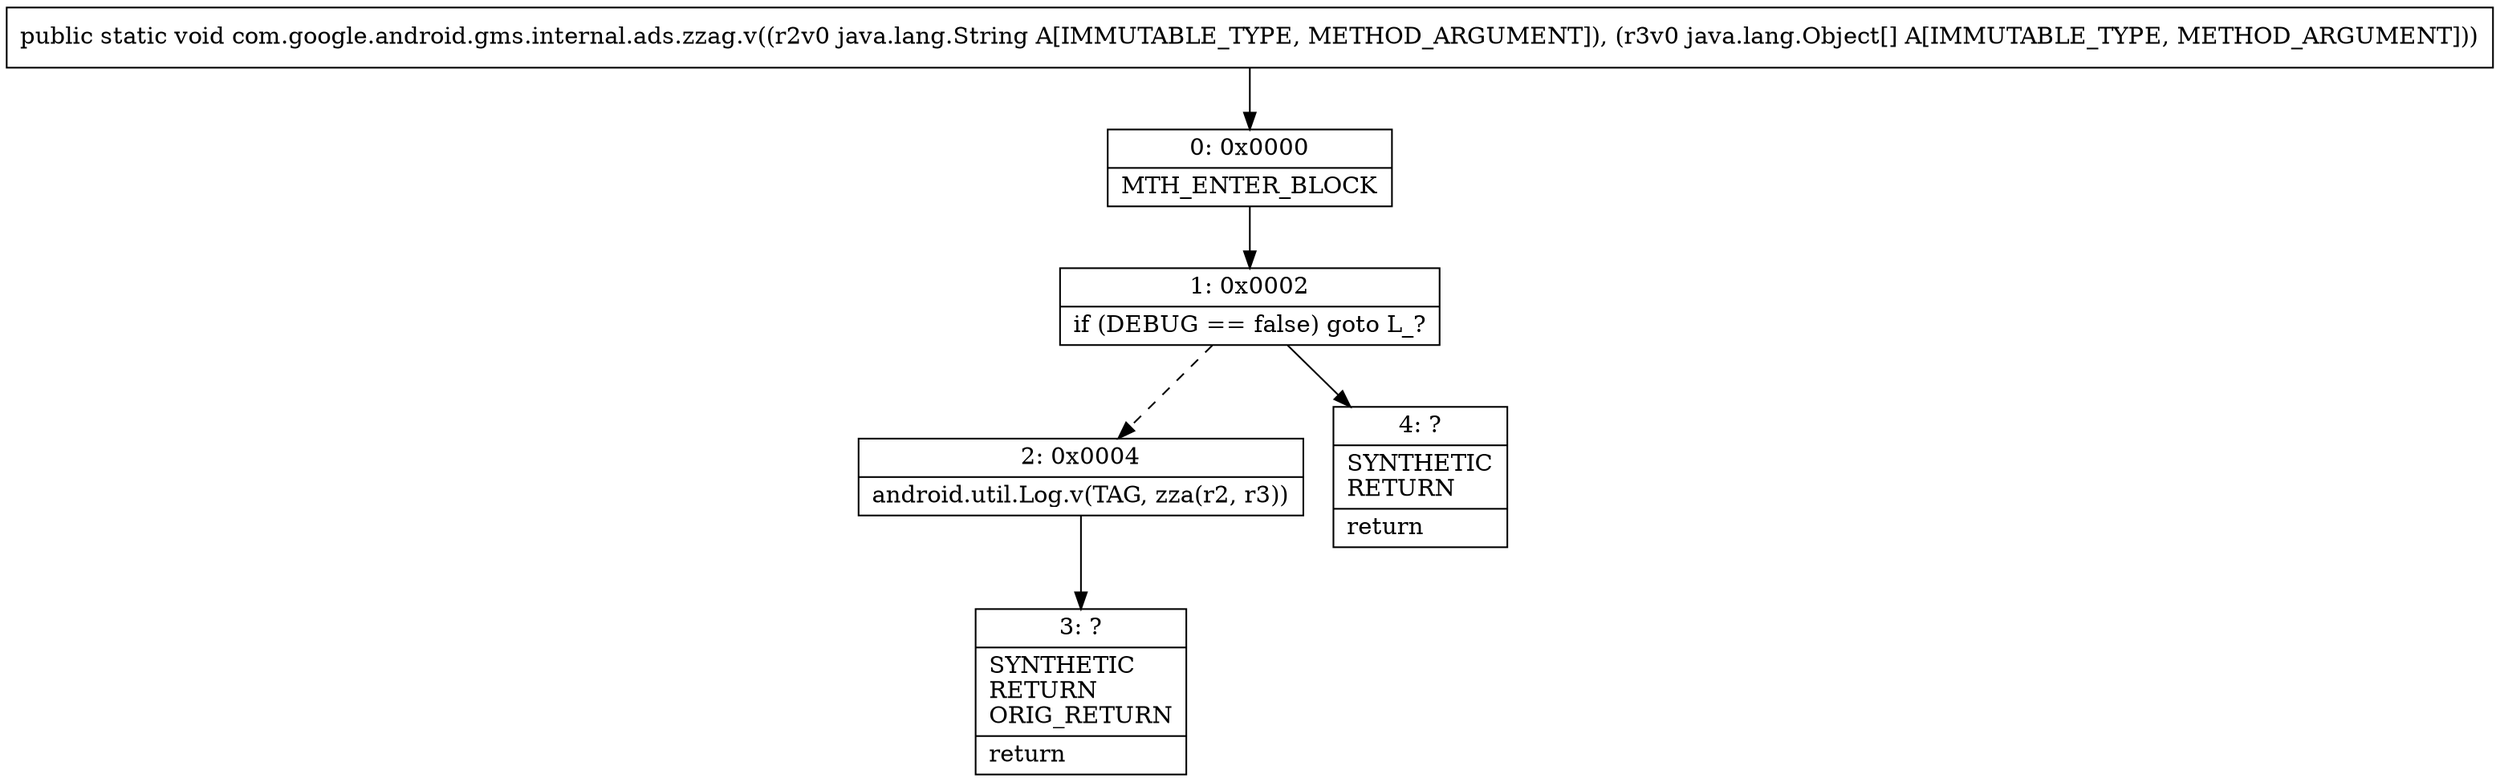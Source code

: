 digraph "CFG forcom.google.android.gms.internal.ads.zzag.v(Ljava\/lang\/String;[Ljava\/lang\/Object;)V" {
Node_0 [shape=record,label="{0\:\ 0x0000|MTH_ENTER_BLOCK\l}"];
Node_1 [shape=record,label="{1\:\ 0x0002|if (DEBUG == false) goto L_?\l}"];
Node_2 [shape=record,label="{2\:\ 0x0004|android.util.Log.v(TAG, zza(r2, r3))\l}"];
Node_3 [shape=record,label="{3\:\ ?|SYNTHETIC\lRETURN\lORIG_RETURN\l|return\l}"];
Node_4 [shape=record,label="{4\:\ ?|SYNTHETIC\lRETURN\l|return\l}"];
MethodNode[shape=record,label="{public static void com.google.android.gms.internal.ads.zzag.v((r2v0 java.lang.String A[IMMUTABLE_TYPE, METHOD_ARGUMENT]), (r3v0 java.lang.Object[] A[IMMUTABLE_TYPE, METHOD_ARGUMENT])) }"];
MethodNode -> Node_0;
Node_0 -> Node_1;
Node_1 -> Node_2[style=dashed];
Node_1 -> Node_4;
Node_2 -> Node_3;
}

